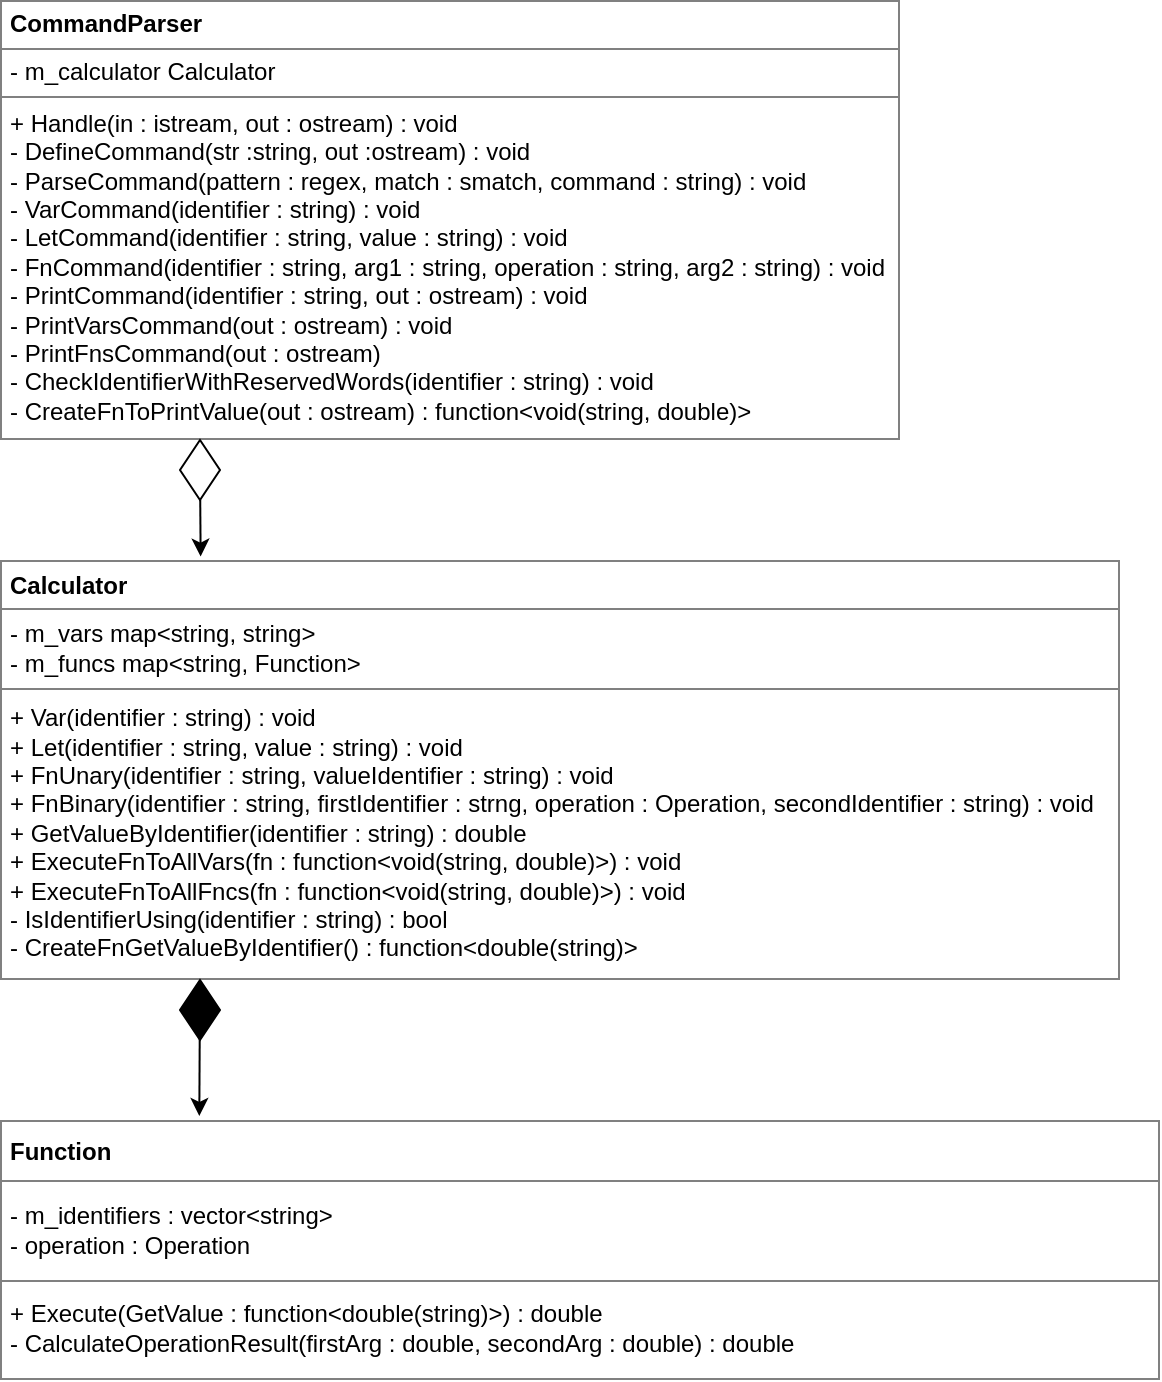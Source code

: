 <mxfile version="24.2.2" type="github">
  <diagram name="Страница — 1" id="zmgtW91jnbgeaFKCYOSO">
    <mxGraphModel dx="696" dy="374" grid="1" gridSize="10" guides="1" tooltips="1" connect="1" arrows="1" fold="1" page="1" pageScale="1" pageWidth="827" pageHeight="1169" math="0" shadow="0">
      <root>
        <mxCell id="0" />
        <mxCell id="1" parent="0" />
        <mxCell id="2Z1-PzTLdNv5fBvtSNIb-6" value="&lt;table border=&quot;1&quot; width=&quot;100%&quot; height=&quot;100%&quot; cellpadding=&quot;4&quot; style=&quot;width:100%;height:100%;border-collapse:collapse;&quot;&gt;&lt;tbody&gt;&lt;tr&gt;&lt;th&gt;&lt;b&gt;CommandParser&lt;/b&gt;&lt;/th&gt;&lt;/tr&gt;&lt;tr&gt;&lt;td&gt;- m_calculator Calculator&lt;/td&gt;&lt;/tr&gt;&lt;tr&gt;&lt;td&gt;+ Handle(in : istream, out : ostream) : void&lt;br&gt;- DefineCommand(str :string, out :ostream) : void&lt;br&gt;- ParseCommand(pattern : regex, match : smatch, command : string) : void&lt;br&gt;-&amp;nbsp;VarCommand(identifier : string) : void&lt;br&gt;-&amp;nbsp;LetCommand(identifier : string, value : string) : void&lt;br&gt;- FnCommand(identifier : string, arg1 : string, operation : string, arg2 : string) : void&lt;br&gt;- PrintCommand(identifier : string, out : ostream) : void&lt;br&gt;-&amp;nbsp;PrintVarsCommand(out : ostream) : void&lt;br&gt;-&amp;nbsp;PrintFnsCommand(out : ostream)&lt;br&gt;-&amp;nbsp;CheckIdentifierWithReservedWords(identifier : string) : void&lt;br&gt;- CreateFnToPrintValue(out : ostream) : function&amp;lt;void(string, double)&amp;gt;&lt;br&gt;&lt;/td&gt;&lt;/tr&gt;&lt;/tbody&gt;&lt;/table&gt;" style="text;html=1;whiteSpace=wrap;strokeColor=none;fillColor=none;overflow=fill;align=left;" parent="1" vertex="1">
          <mxGeometry x="60" y="10" width="450" height="220" as="geometry" />
        </mxCell>
        <mxCell id="2Z1-PzTLdNv5fBvtSNIb-8" value="&lt;table border=&quot;1&quot; width=&quot;100%&quot; height=&quot;100%&quot; cellpadding=&quot;4&quot; style=&quot;width:100%;height:100%;border-collapse:collapse;&quot;&gt;&lt;tbody&gt;&lt;tr&gt;&lt;th&gt;&lt;b&gt;Calculator&lt;/b&gt;&lt;/th&gt;&lt;/tr&gt;&lt;tr&gt;&lt;td&gt;- m_vars map&amp;lt;string, string&amp;gt;&lt;br&gt;- m_funcs map&amp;lt;string, Function&amp;gt;&lt;br&gt;&lt;/td&gt;&lt;/tr&gt;&lt;tr&gt;&lt;td&gt;+ Var(identifier : string) : void&lt;br&gt;+ Let(identifier : string, value : string) : void&lt;br&gt;+ FnUnary(identifier : string, valueIdentifier : string) : void&lt;br&gt;+ FnBinary(identifier : string, firstIdentifier : strng, operation : Operation, secondIdentifier : string) : void&lt;br&gt;+ GetValueByIdentifier(identifier : string) : double&lt;br&gt;+&amp;nbsp;ExecuteFnToAllVars(fn : function&amp;lt;void(string, double)&amp;gt;) : void&lt;br&gt;+ ExecuteFnToAllFncs(fn : function&amp;lt;void(string, double)&amp;gt;) : void&lt;br&gt;-&amp;nbsp;IsIdentifierUsing(identifier : string) : bool&lt;br&gt;-&amp;nbsp;CreateFnGetValueByIdentifier() : function&amp;lt;double(string)&amp;gt;&lt;/td&gt;&lt;/tr&gt;&lt;/tbody&gt;&lt;/table&gt;" style="text;html=1;whiteSpace=wrap;strokeColor=none;fillColor=none;overflow=fill;align=left;" parent="1" vertex="1">
          <mxGeometry x="60" y="290" width="560" height="210" as="geometry" />
        </mxCell>
        <mxCell id="2Z1-PzTLdNv5fBvtSNIb-9" value="&lt;table border=&quot;1&quot; width=&quot;100%&quot; height=&quot;100%&quot; cellpadding=&quot;4&quot; style=&quot;width:100%;height:100%;border-collapse:collapse;&quot;&gt;&lt;tbody&gt;&lt;tr&gt;&lt;th&gt;&lt;b&gt;Function&lt;/b&gt;&lt;/th&gt;&lt;/tr&gt;&lt;tr&gt;&lt;td&gt;- m_identifiers : vector&amp;lt;string&amp;gt;&lt;br&gt;- operation : Operation&lt;/td&gt;&lt;/tr&gt;&lt;tr&gt;&lt;td&gt;+ Execute(GetValue : function&amp;lt;double(string)&amp;gt;) : double&lt;br&gt;-&amp;nbsp;CalculateOperationResult(firstArg : double, secondArg : double) : double&lt;br&gt;&lt;/td&gt;&lt;/tr&gt;&lt;/tbody&gt;&lt;/table&gt;" style="text;html=1;whiteSpace=wrap;strokeColor=none;fillColor=none;overflow=fill;align=left;" parent="1" vertex="1">
          <mxGeometry x="60" y="570" width="580" height="130" as="geometry" />
        </mxCell>
        <mxCell id="iItc6VaSdW1UEh6VPhEj-1" value="" style="endArrow=classic;html=1;rounded=0;entryX=0.176;entryY=-0.009;entryDx=0;entryDy=0;entryPerimeter=0;" edge="1" parent="1" source="iItc6VaSdW1UEh6VPhEj-2">
          <mxGeometry width="50" height="50" relative="1" as="geometry">
            <mxPoint x="160" y="230" as="sourcePoint" />
            <mxPoint x="160.32" y="288.29" as="targetPoint" />
          </mxGeometry>
        </mxCell>
        <mxCell id="iItc6VaSdW1UEh6VPhEj-3" value="" style="endArrow=classic;html=1;rounded=0;entryX=0.176;entryY=-0.009;entryDx=0;entryDy=0;entryPerimeter=0;exitX=0.5;exitY=0;exitDx=0;exitDy=0;" edge="1" parent="1" source="iItc6VaSdW1UEh6VPhEj-4">
          <mxGeometry width="50" height="50" relative="1" as="geometry">
            <mxPoint x="220" y="540" as="sourcePoint" />
            <mxPoint x="159.66" y="568" as="targetPoint" />
          </mxGeometry>
        </mxCell>
        <mxCell id="iItc6VaSdW1UEh6VPhEj-4" value="" style="rhombus;whiteSpace=wrap;html=1;fillColor=#000000;" vertex="1" parent="1">
          <mxGeometry x="150" y="500" width="20" height="30" as="geometry" />
        </mxCell>
        <mxCell id="iItc6VaSdW1UEh6VPhEj-2" value="" style="rhombus;whiteSpace=wrap;html=1;" vertex="1" parent="1">
          <mxGeometry x="150" y="230" width="20" height="30" as="geometry" />
        </mxCell>
      </root>
    </mxGraphModel>
  </diagram>
</mxfile>
